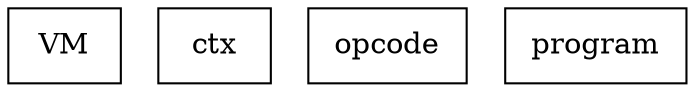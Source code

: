 digraph {
VM [ label=" VM " shape= box ]
ctx [ label=" ctx " shape= box ]
opcode [ label=" opcode " shape= box ]
program [ label=" program " shape= box ]

}
